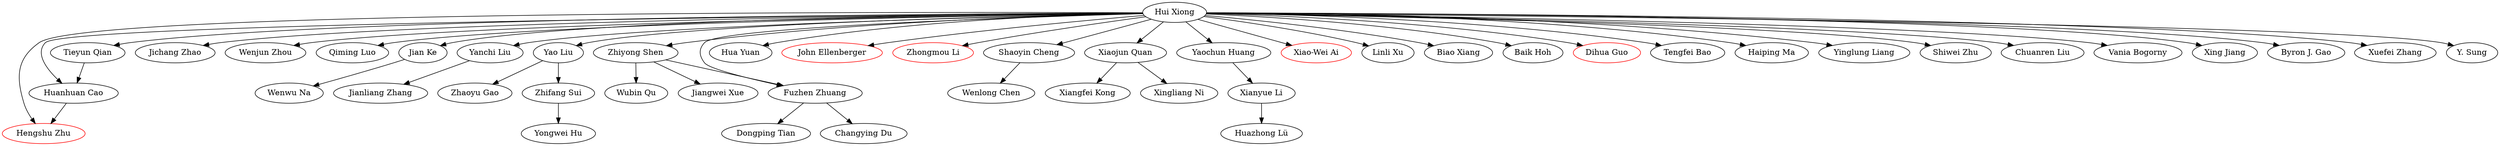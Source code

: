 strict digraph G{
"Hui Xiong" -> "Tieyun Qian"
"Hui Xiong" -> "Jichang Zhao"
"Hui Xiong" -> "Wenjun Zhou"
"Xianyue Li" -> "Huazhong Lü"
"Hui Xiong" -> "Qiming Luo"
"Hui Xiong" -> "Jian Ke"
"Yanchi Liu" -> "Jianliang Zhang"
"Yao Liu" -> "Zhaoyu Gao"
"Hui Xiong" -> "Zhiyong Shen"
"Hui Xiong" -> "Hua Yuan"
"Yao Liu" -> "Zhifang Sui"
"Zhifang Sui" -> "Yongwei Hu"
"Hui Xiong" -> "John Ellenberger"
"Hui Xiong" -> "Zhongmou Li"
"Tieyun Qian" -> "Huanhuan Cao"
"Hui Xiong" -> "Shaoyin Cheng"
"Hui Xiong" -> "Yanchi Liu"
"Xiaojun Quan" -> "Xiangfei Kong"
"Xiaojun Quan" -> "Xingliang Ni"
"Hui Xiong" -> "Yaochun Huang"
"Hui Xiong" -> "Xiao-Wei Ai"
"Shaoyin Cheng" -> "Wenlong Chen"
"Hui Xiong" -> "Linli Xu"
"Hui Xiong" -> "Biao Xiang"
"Zhiyong Shen" -> "Wubin Qu"
"Hui Xiong" -> "Baik Hoh"
"Hui Xiong" -> "Dihua Guo"
"Hui Xiong" -> "Tengfei Bao"
"Yaochun Huang" -> "Xianyue Li"
"Fuzhen Zhuang" -> "Dongping Tian"
"Hui Xiong" -> "Yao Liu"
"Hui Xiong" -> "Haiping Ma"
"Hui Xiong" -> "Xiaojun Quan"
"Hui Xiong" -> "Yinglung Liang"
"Hui Xiong" -> "Shiwei Zhu"
"Hui Xiong" -> "Chuanren Liu"
"Hui Xiong" -> "Vania Bogorny"
"Hui Xiong" -> "Xing Jiang"
"Hui Xiong" -> "Byron J. Gao"
"Zhiyong Shen" -> "Jiangwei Xue"
"Hui Xiong" -> "Hengshu Zhu"
"Huanhuan Cao" -> "Hengshu Zhu"
"Hui Xiong" -> "Huanhuan Cao"
"Jian Ke" -> "Wenwu Na"
"Hui Xiong" -> "Xuefei Zhang"
"Hui Xiong" -> "Fuzhen Zhuang"
"Hui Xiong" -> "Y. Sung"
"Zhiyong Shen" -> "Fuzhen Zhuang"
"Fuzhen Zhuang" -> "Changying Du"
"Zhongmou Li" [color = red]"Hengshu Zhu" [color = red]"Dihua Guo" [color = red]"Xiao-Wei Ai" [color = red]"John Ellenberger" [color = red]}